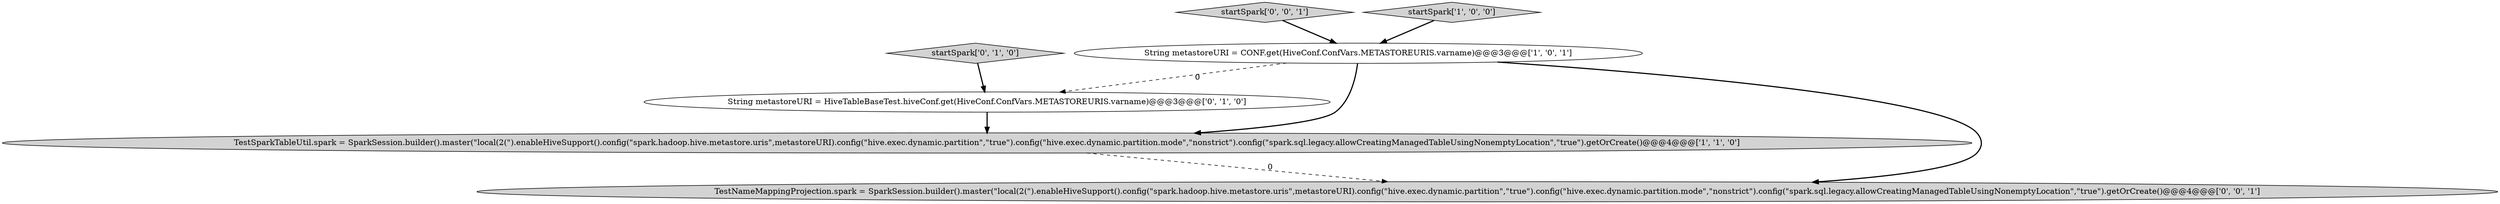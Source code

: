 digraph {
2 [style = filled, label = "TestSparkTableUtil.spark = SparkSession.builder().master(\"local(2(\").enableHiveSupport().config(\"spark.hadoop.hive.metastore.uris\",metastoreURI).config(\"hive.exec.dynamic.partition\",\"true\").config(\"hive.exec.dynamic.partition.mode\",\"nonstrict\").config(\"spark.sql.legacy.allowCreatingManagedTableUsingNonemptyLocation\",\"true\").getOrCreate()@@@4@@@['1', '1', '0']", fillcolor = lightgray, shape = ellipse image = "AAA0AAABBB1BBB"];
6 [style = filled, label = "startSpark['0', '0', '1']", fillcolor = lightgray, shape = diamond image = "AAA0AAABBB3BBB"];
4 [style = filled, label = "startSpark['0', '1', '0']", fillcolor = lightgray, shape = diamond image = "AAA0AAABBB2BBB"];
1 [style = filled, label = "String metastoreURI = CONF.get(HiveConf.ConfVars.METASTOREURIS.varname)@@@3@@@['1', '0', '1']", fillcolor = white, shape = ellipse image = "AAA0AAABBB1BBB"];
3 [style = filled, label = "String metastoreURI = HiveTableBaseTest.hiveConf.get(HiveConf.ConfVars.METASTOREURIS.varname)@@@3@@@['0', '1', '0']", fillcolor = white, shape = ellipse image = "AAA1AAABBB2BBB"];
5 [style = filled, label = "TestNameMappingProjection.spark = SparkSession.builder().master(\"local(2(\").enableHiveSupport().config(\"spark.hadoop.hive.metastore.uris\",metastoreURI).config(\"hive.exec.dynamic.partition\",\"true\").config(\"hive.exec.dynamic.partition.mode\",\"nonstrict\").config(\"spark.sql.legacy.allowCreatingManagedTableUsingNonemptyLocation\",\"true\").getOrCreate()@@@4@@@['0', '0', '1']", fillcolor = lightgray, shape = ellipse image = "AAA0AAABBB3BBB"];
0 [style = filled, label = "startSpark['1', '0', '0']", fillcolor = lightgray, shape = diamond image = "AAA0AAABBB1BBB"];
0->1 [style = bold, label=""];
1->3 [style = dashed, label="0"];
2->5 [style = dashed, label="0"];
4->3 [style = bold, label=""];
6->1 [style = bold, label=""];
1->2 [style = bold, label=""];
3->2 [style = bold, label=""];
1->5 [style = bold, label=""];
}
